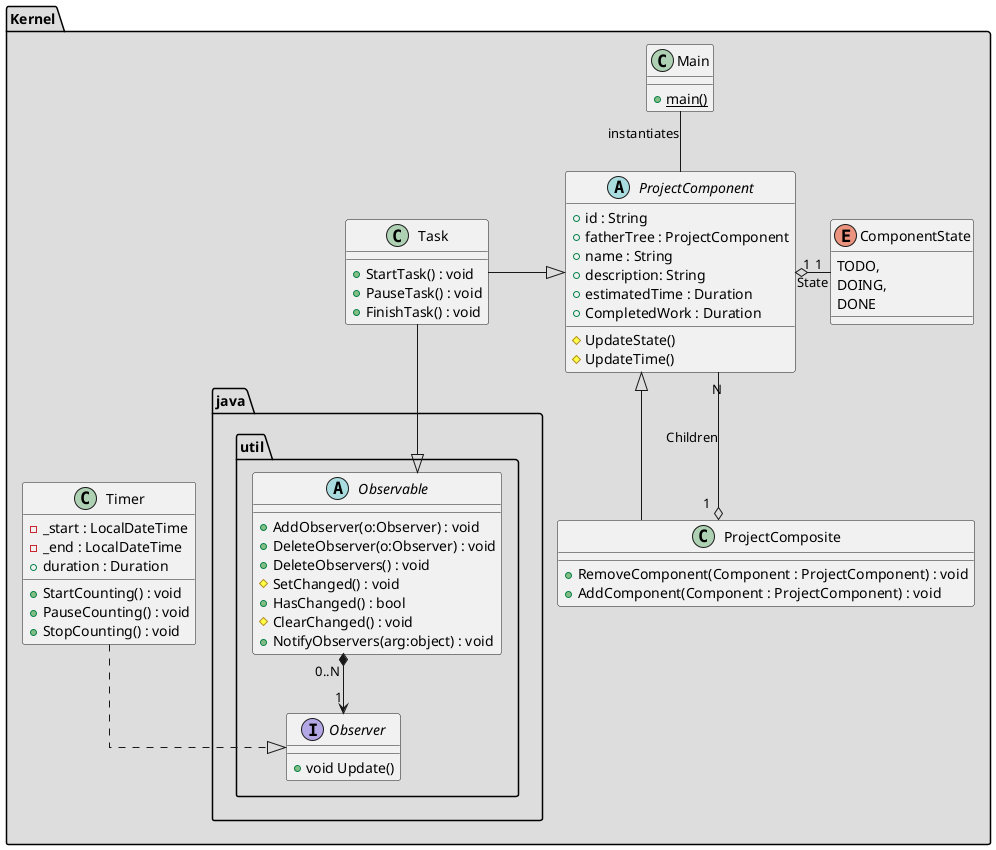 @startuml

skinparam linetype ortho

/' Tests '/
/' package "Testing" #DDDDDD {
      class MainTests {
      }
      Abstract IProject {
      }
      class ProjectTests {
      }
      class TaskTests {
      }
} '/


/' Back End '/
package "Kernel" #DDDDDD {
  class Main {
    +{static}main()
  }

  Abstract ProjectComponent {
      +id : String
      +fatherTree : ProjectComponent
      +name : String
      +description: String
      +estimatedTime : Duration
      +CompletedWork : Duration
      #UpdateState()
      #UpdateTime()
  }

  class ProjectComposite {
     +RemoveComponent(Component : ProjectComponent) : void
     +AddComponent(Component : ProjectComponent) : void
   }

  class Task {
    +StartTask() : void
    +PauseTask() : void
    +FinishTask() : void
/'    +startTime: DateTime
    +finishTime: DateTime'/
  }

  enum ComponentState {
    TODO,
    DOING,
    DONE
  }

  class Timer {
    -_start : LocalDateTime
    -_end : LocalDateTime
    +duration : Duration
    +StartCounting() : void
    +PauseCounting() : void
    +StopCounting() : void
  }

  package "java.util"
  {
      abstract Observable {
        +AddObserver(o:Observer) : void
        +DeleteObserver(o:Observer) : void
        +DeleteObservers() : void
        #SetChanged() : void
        +HasChanged() : bool
        #ClearChanged() : void
        +NotifyObservers(arg:object) : void
      }
      interface Observer
      {
           +void Update()
      }
      Observable "0..N" *--> "1" Observer
  }

}

/' Relationship '/
  Task -right-|> ProjectComponent
  ProjectComponent "1" o-right- "1" ComponentState : State
  ProjectComponent <|-- ProjectComposite
  ProjectComponent "N" --o "1" ProjectComposite : Children
  Task --|> Observable
  Timer ..|> Observer
  Main -- ProjectComponent: "instantiates"

@enduml
